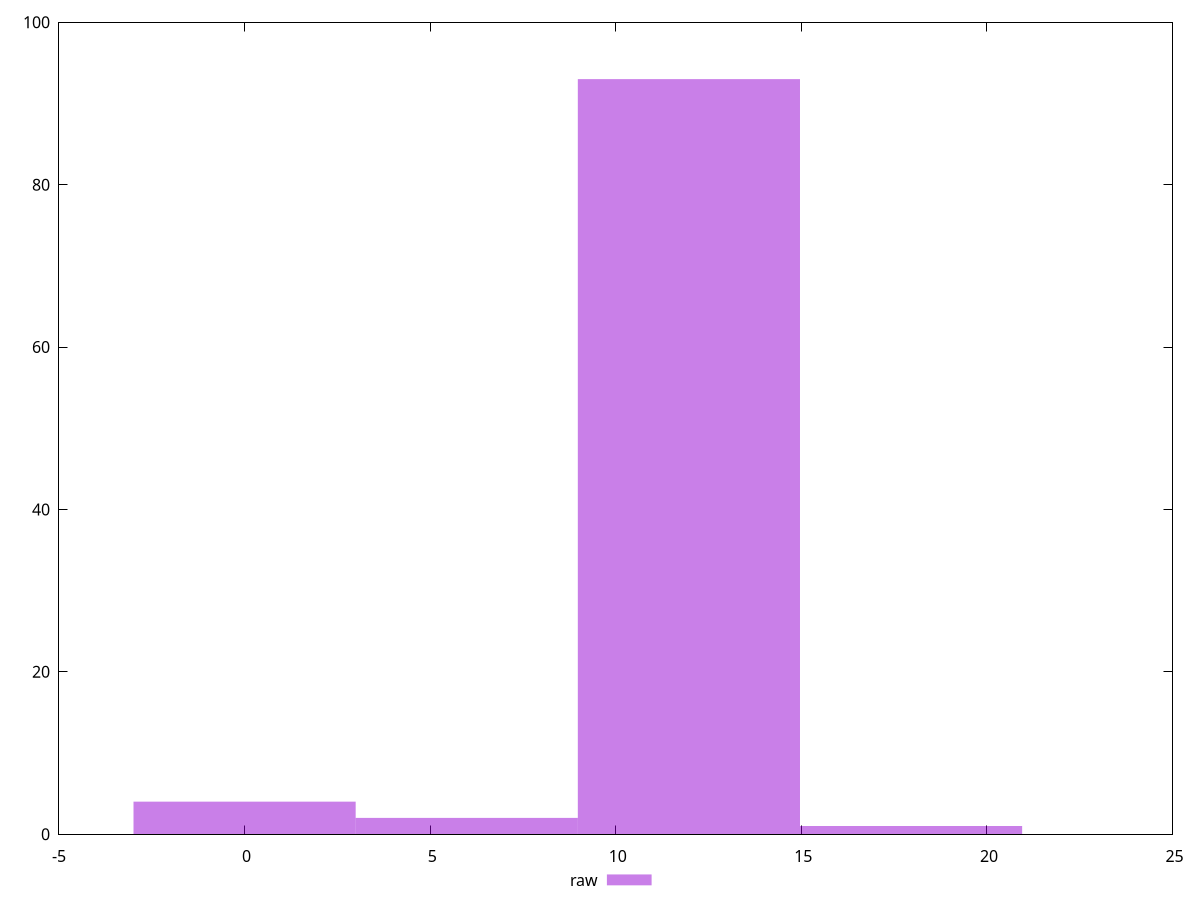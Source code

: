 reset
set terminal svg size 640, 490 enhanced background rgb 'white'
set output "reprap/render-blocking-resources/samples/pages+cached+noexternal+nojs/raw/histogram.svg"

$raw <<EOF
11.971018336633662 93
0 4
5.985509168316831 2
17.956527504950493 1
EOF

set key outside below
set boxwidth 5.985509168316831
set yrange [0:100]
set style fill transparent solid 0.5 noborder

plot \
  $raw title "raw" with boxes, \


reset